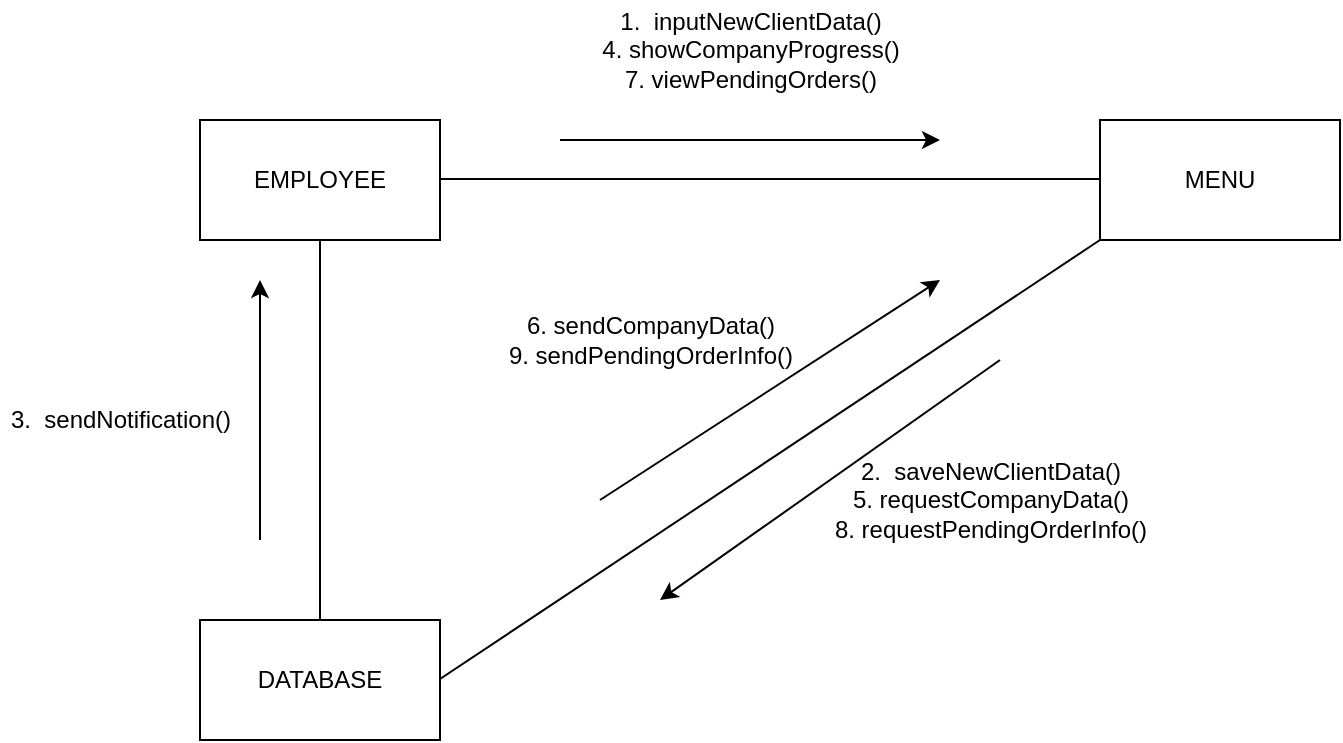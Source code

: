 <mxfile version="18.0.1"><diagram id="FQblzh1xZfY3tNM1tnJ5" name="Page-1"><mxGraphModel dx="1002" dy="596" grid="1" gridSize="10" guides="1" tooltips="1" connect="1" arrows="1" fold="1" page="1" pageScale="1" pageWidth="827" pageHeight="1169" math="0" shadow="0"><root><mxCell id="0"/><mxCell id="1" parent="0"/><mxCell id="qj5gSgfLmecDWBgPHnT2-2" value="EMPLOYEE" style="rounded=0;whiteSpace=wrap;html=1;" vertex="1" parent="1"><mxGeometry x="110" y="130" width="120" height="60" as="geometry"/></mxCell><mxCell id="qj5gSgfLmecDWBgPHnT2-5" value="MENU" style="rounded=0;whiteSpace=wrap;html=1;" vertex="1" parent="1"><mxGeometry x="560" y="130" width="120" height="60" as="geometry"/></mxCell><mxCell id="qj5gSgfLmecDWBgPHnT2-6" value="DATABASE" style="rounded=0;whiteSpace=wrap;html=1;" vertex="1" parent="1"><mxGeometry x="110" y="380" width="120" height="60" as="geometry"/></mxCell><mxCell id="qj5gSgfLmecDWBgPHnT2-12" value="" style="endArrow=none;html=1;rounded=0;entryX=0;entryY=1;entryDx=0;entryDy=0;exitX=1;exitY=0.5;exitDx=0;exitDy=0;" edge="1" parent="1" target="qj5gSgfLmecDWBgPHnT2-5"><mxGeometry width="50" height="50" relative="1" as="geometry"><mxPoint x="230" y="409.5" as="sourcePoint"/><mxPoint x="560" y="409.5" as="targetPoint"/></mxGeometry></mxCell><mxCell id="qj5gSgfLmecDWBgPHnT2-13" value="" style="endArrow=none;html=1;rounded=0;entryX=0;entryY=0.5;entryDx=0;entryDy=0;exitX=1;exitY=0.5;exitDx=0;exitDy=0;" edge="1" parent="1"><mxGeometry width="50" height="50" relative="1" as="geometry"><mxPoint x="230" y="159.5" as="sourcePoint"/><mxPoint x="560" y="159.5" as="targetPoint"/></mxGeometry></mxCell><mxCell id="qj5gSgfLmecDWBgPHnT2-14" value="" style="endArrow=none;html=1;rounded=0;entryX=0.5;entryY=1;entryDx=0;entryDy=0;exitX=0.5;exitY=0;exitDx=0;exitDy=0;" edge="1" parent="1" source="qj5gSgfLmecDWBgPHnT2-6" target="qj5gSgfLmecDWBgPHnT2-2"><mxGeometry width="50" height="50" relative="1" as="geometry"><mxPoint x="170" y="370" as="sourcePoint"/><mxPoint x="420" y="250" as="targetPoint"/><Array as="points"/></mxGeometry></mxCell><mxCell id="qj5gSgfLmecDWBgPHnT2-15" value="" style="endArrow=classic;html=1;rounded=0;" edge="1" parent="1"><mxGeometry width="50" height="50" relative="1" as="geometry"><mxPoint x="290" y="140" as="sourcePoint"/><mxPoint x="480" y="140" as="targetPoint"/></mxGeometry></mxCell><mxCell id="qj5gSgfLmecDWBgPHnT2-16" value="1.&amp;nbsp; inputNewClientData()&lt;br&gt;4. showCompanyProgress()&lt;br&gt;7. viewPendingOrders()" style="text;html=1;align=center;verticalAlign=middle;resizable=0;points=[];autosize=1;strokeColor=none;fillColor=none;" vertex="1" parent="1"><mxGeometry x="310" y="70" width="150" height="50" as="geometry"/></mxCell><mxCell id="qj5gSgfLmecDWBgPHnT2-21" value="2.&amp;nbsp; saveNewClientData()&lt;br&gt;5. requestCompanyData()&lt;br&gt;8. requestPendingOrderInfo()" style="text;html=1;align=center;verticalAlign=middle;resizable=0;points=[];autosize=1;strokeColor=none;fillColor=none;rotation=0;" vertex="1" parent="1"><mxGeometry x="425" y="295" width="160" height="50" as="geometry"/></mxCell><mxCell id="qj5gSgfLmecDWBgPHnT2-26" value="" style="endArrow=classic;html=1;rounded=0;" edge="1" parent="1"><mxGeometry width="50" height="50" relative="1" as="geometry"><mxPoint x="140" y="340" as="sourcePoint"/><mxPoint x="140" y="210" as="targetPoint"/></mxGeometry></mxCell><mxCell id="qj5gSgfLmecDWBgPHnT2-27" value="3.&amp;nbsp; sendNotification()" style="text;html=1;align=center;verticalAlign=middle;resizable=0;points=[];autosize=1;strokeColor=none;fillColor=none;" vertex="1" parent="1"><mxGeometry x="10" y="270" width="120" height="20" as="geometry"/></mxCell><mxCell id="qj5gSgfLmecDWBgPHnT2-28" value="" style="endArrow=classic;html=1;rounded=0;" edge="1" parent="1"><mxGeometry width="50" height="50" relative="1" as="geometry"><mxPoint x="510" y="250" as="sourcePoint"/><mxPoint x="340" y="370" as="targetPoint"/></mxGeometry></mxCell><mxCell id="qj5gSgfLmecDWBgPHnT2-30" value="" style="endArrow=classic;html=1;rounded=0;" edge="1" parent="1"><mxGeometry width="50" height="50" relative="1" as="geometry"><mxPoint x="310" y="320" as="sourcePoint"/><mxPoint x="480" y="210" as="targetPoint"/></mxGeometry></mxCell><mxCell id="qj5gSgfLmecDWBgPHnT2-31" value="6. sendCompanyData()&lt;br&gt;9. sendPendingOrderInfo()" style="text;html=1;align=center;verticalAlign=middle;resizable=0;points=[];autosize=1;strokeColor=none;fillColor=none;" vertex="1" parent="1"><mxGeometry x="265" y="225" width="140" height="30" as="geometry"/></mxCell></root></mxGraphModel></diagram></mxfile>